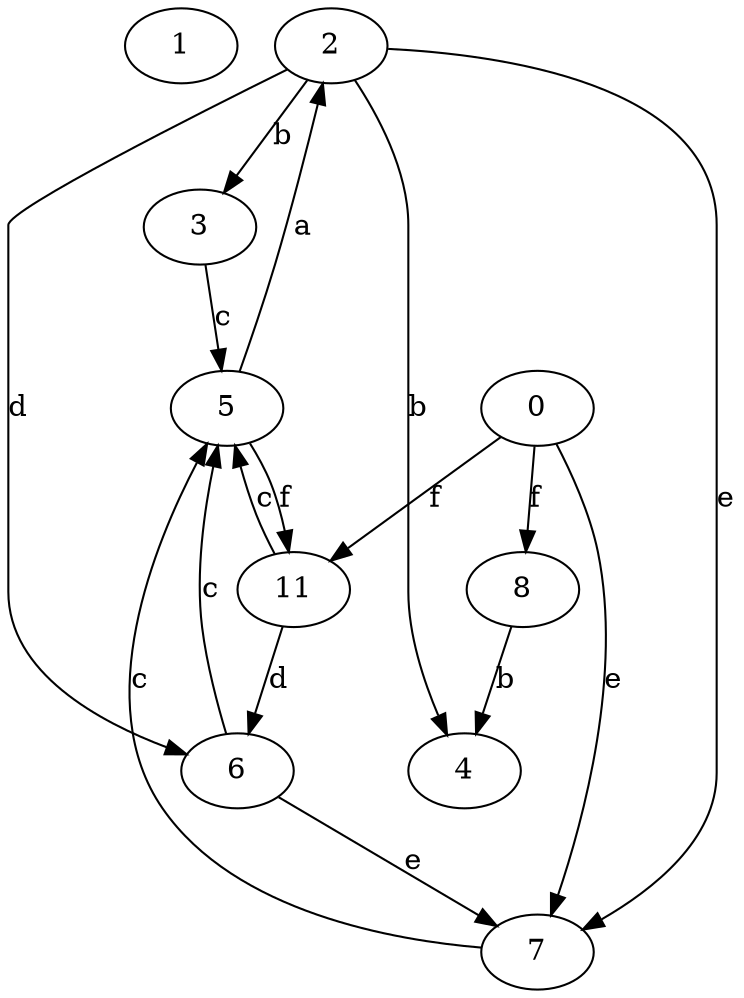 strict digraph  {
1;
2;
3;
4;
0;
5;
6;
7;
8;
11;
2 -> 3  [label=b];
2 -> 4  [label=b];
2 -> 6  [label=d];
2 -> 7  [label=e];
3 -> 5  [label=c];
0 -> 7  [label=e];
0 -> 8  [label=f];
0 -> 11  [label=f];
5 -> 2  [label=a];
5 -> 11  [label=f];
6 -> 5  [label=c];
6 -> 7  [label=e];
7 -> 5  [label=c];
8 -> 4  [label=b];
11 -> 5  [label=c];
11 -> 6  [label=d];
}
